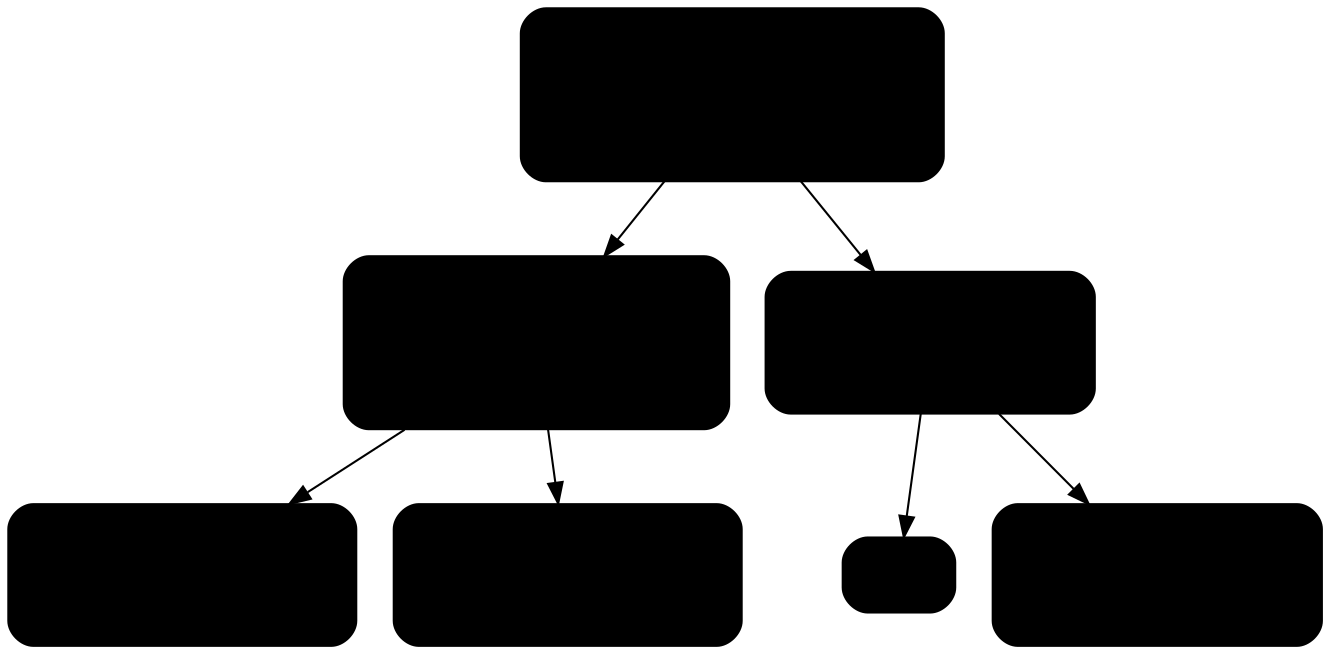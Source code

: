 digraph Tree {
node [shape=box, style="filled, rounded", color="black", fontname=helvetica] ;
edge [fontname=helvetica] ;

50 [label="f23 <= 1222\ngini = 0.75\nsamples = 400\nvalue = [120, 180, 75, 70]\nclass = 1"] ;

51 [label="f23 <= 5\ngini = 0.48\nsamples = 250\nvalue = [120, 180, 0, 0]\nclass = 1"] ;
50 -> 51 ;

52 [label="gini = 0.0\nsamples = 120\nvalue = [120, 0, 0, 0]\nclass = 0"] ;
51 -> 52 ;

53 [label="gini = 0.0\nsamples = 130\nvalue = [0, 180, 0, 0]\nclass = 1"] ;
51 -> 53 ;

54 [label="f24 <= 333\ngini = 0.47\nsamples = 150\nvalue = [0, 0, 75, 70]\nclass = 2"] ;
50 -> 54 ;

54 [label="gini = 0.0\nsamples = 75\nvalue = [0, 0, 75, 0]\nclass = 2"] ;
54 -> 55 ;

56 [label="gini = 0.0\nsamples = 75\nvalue = [0, 0, 0, 70]\nclass = 3"] ;
54 -> 56 ;
}
